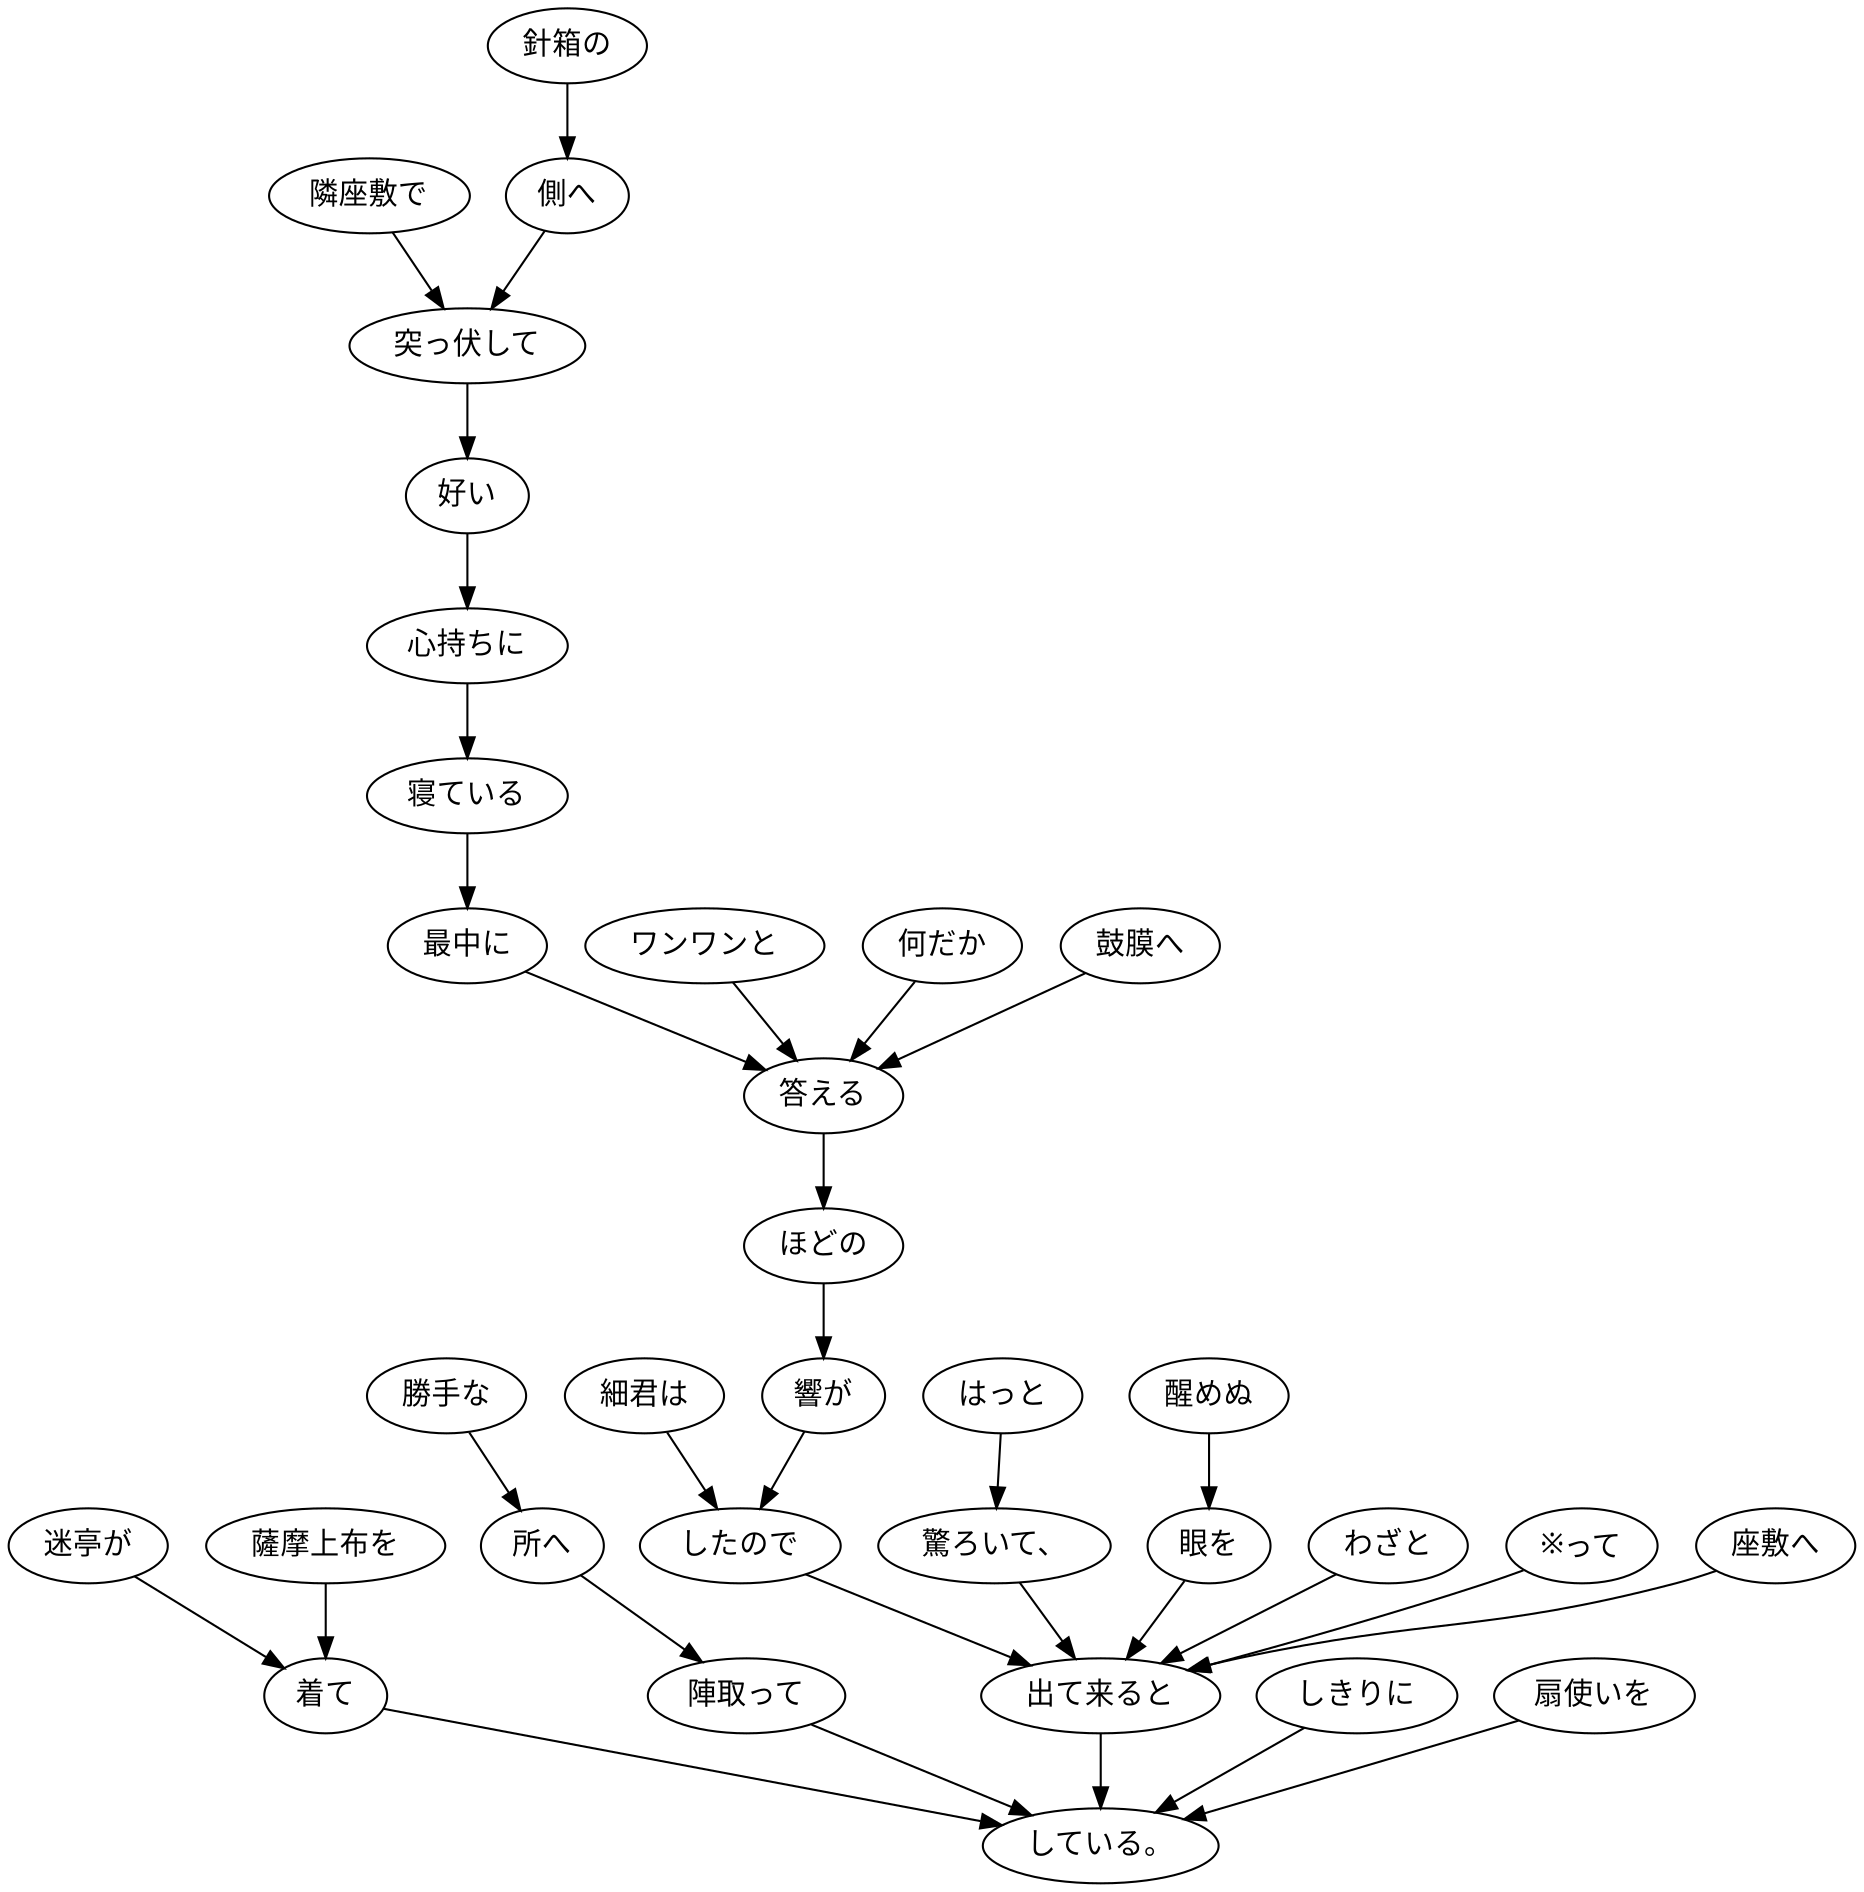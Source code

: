digraph graph3403 {
	node0 [label="細君は"];
	node1 [label="隣座敷で"];
	node2 [label="針箱の"];
	node3 [label="側へ"];
	node4 [label="突っ伏して"];
	node5 [label="好い"];
	node6 [label="心持ちに"];
	node7 [label="寝ている"];
	node8 [label="最中に"];
	node9 [label="ワンワンと"];
	node10 [label="何だか"];
	node11 [label="鼓膜へ"];
	node12 [label="答える"];
	node13 [label="ほどの"];
	node14 [label="響が"];
	node15 [label="したので"];
	node16 [label="はっと"];
	node17 [label="驚ろいて、"];
	node18 [label="醒めぬ"];
	node19 [label="眼を"];
	node20 [label="わざと"];
	node21 [label="※って"];
	node22 [label="座敷へ"];
	node23 [label="出て来ると"];
	node24 [label="迷亭が"];
	node25 [label="薩摩上布を"];
	node26 [label="着て"];
	node27 [label="勝手な"];
	node28 [label="所へ"];
	node29 [label="陣取って"];
	node30 [label="しきりに"];
	node31 [label="扇使いを"];
	node32 [label="している。"];
	node0 -> node15;
	node1 -> node4;
	node2 -> node3;
	node3 -> node4;
	node4 -> node5;
	node5 -> node6;
	node6 -> node7;
	node7 -> node8;
	node8 -> node12;
	node9 -> node12;
	node10 -> node12;
	node11 -> node12;
	node12 -> node13;
	node13 -> node14;
	node14 -> node15;
	node15 -> node23;
	node16 -> node17;
	node17 -> node23;
	node18 -> node19;
	node19 -> node23;
	node20 -> node23;
	node21 -> node23;
	node22 -> node23;
	node23 -> node32;
	node24 -> node26;
	node25 -> node26;
	node26 -> node32;
	node27 -> node28;
	node28 -> node29;
	node29 -> node32;
	node30 -> node32;
	node31 -> node32;
}
